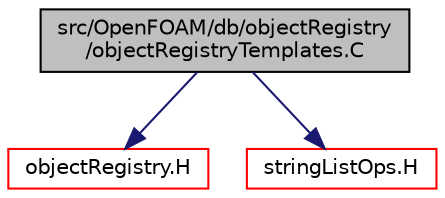 digraph "src/OpenFOAM/db/objectRegistry/objectRegistryTemplates.C"
{
  bgcolor="transparent";
  edge [fontname="Helvetica",fontsize="10",labelfontname="Helvetica",labelfontsize="10"];
  node [fontname="Helvetica",fontsize="10",shape=record];
  Node1 [label="src/OpenFOAM/db/objectRegistry\l/objectRegistryTemplates.C",height=0.2,width=0.4,color="black", fillcolor="grey75", style="filled", fontcolor="black"];
  Node1 -> Node2 [color="midnightblue",fontsize="10",style="solid",fontname="Helvetica"];
  Node2 [label="objectRegistry.H",height=0.2,width=0.4,color="red",URL="$a07997.html"];
  Node1 -> Node3 [color="midnightblue",fontsize="10",style="solid",fontname="Helvetica"];
  Node3 [label="stringListOps.H",height=0.2,width=0.4,color="red",URL="$a09158.html",tooltip="Operations on lists of strings. "];
}
